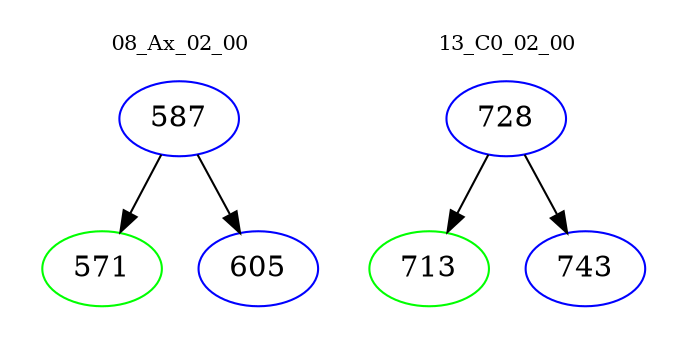 digraph{
subgraph cluster_0 {
color = white
label = "08_Ax_02_00";
fontsize=10;
T0_587 [label="587", color="blue"]
T0_587 -> T0_571 [color="black"]
T0_571 [label="571", color="green"]
T0_587 -> T0_605 [color="black"]
T0_605 [label="605", color="blue"]
}
subgraph cluster_1 {
color = white
label = "13_C0_02_00";
fontsize=10;
T1_728 [label="728", color="blue"]
T1_728 -> T1_713 [color="black"]
T1_713 [label="713", color="green"]
T1_728 -> T1_743 [color="black"]
T1_743 [label="743", color="blue"]
}
}
